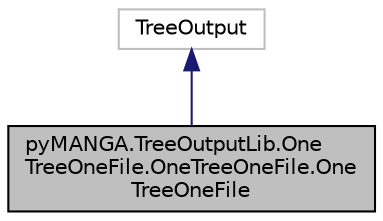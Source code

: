 digraph "pyMANGA.TreeOutputLib.OneTreeOneFile.OneTreeOneFile.OneTreeOneFile"
{
  edge [fontname="Helvetica",fontsize="10",labelfontname="Helvetica",labelfontsize="10"];
  node [fontname="Helvetica",fontsize="10",shape=record];
  Node1 [label="pyMANGA.TreeOutputLib.One\lTreeOneFile.OneTreeOneFile.One\lTreeOneFile",height=0.2,width=0.4,color="black", fillcolor="grey75", style="filled", fontcolor="black"];
  Node2 -> Node1 [dir="back",color="midnightblue",fontsize="10",style="solid",fontname="Helvetica"];
  Node2 [label="TreeOutput",height=0.2,width=0.4,color="grey75", fillcolor="white", style="filled"];
}
